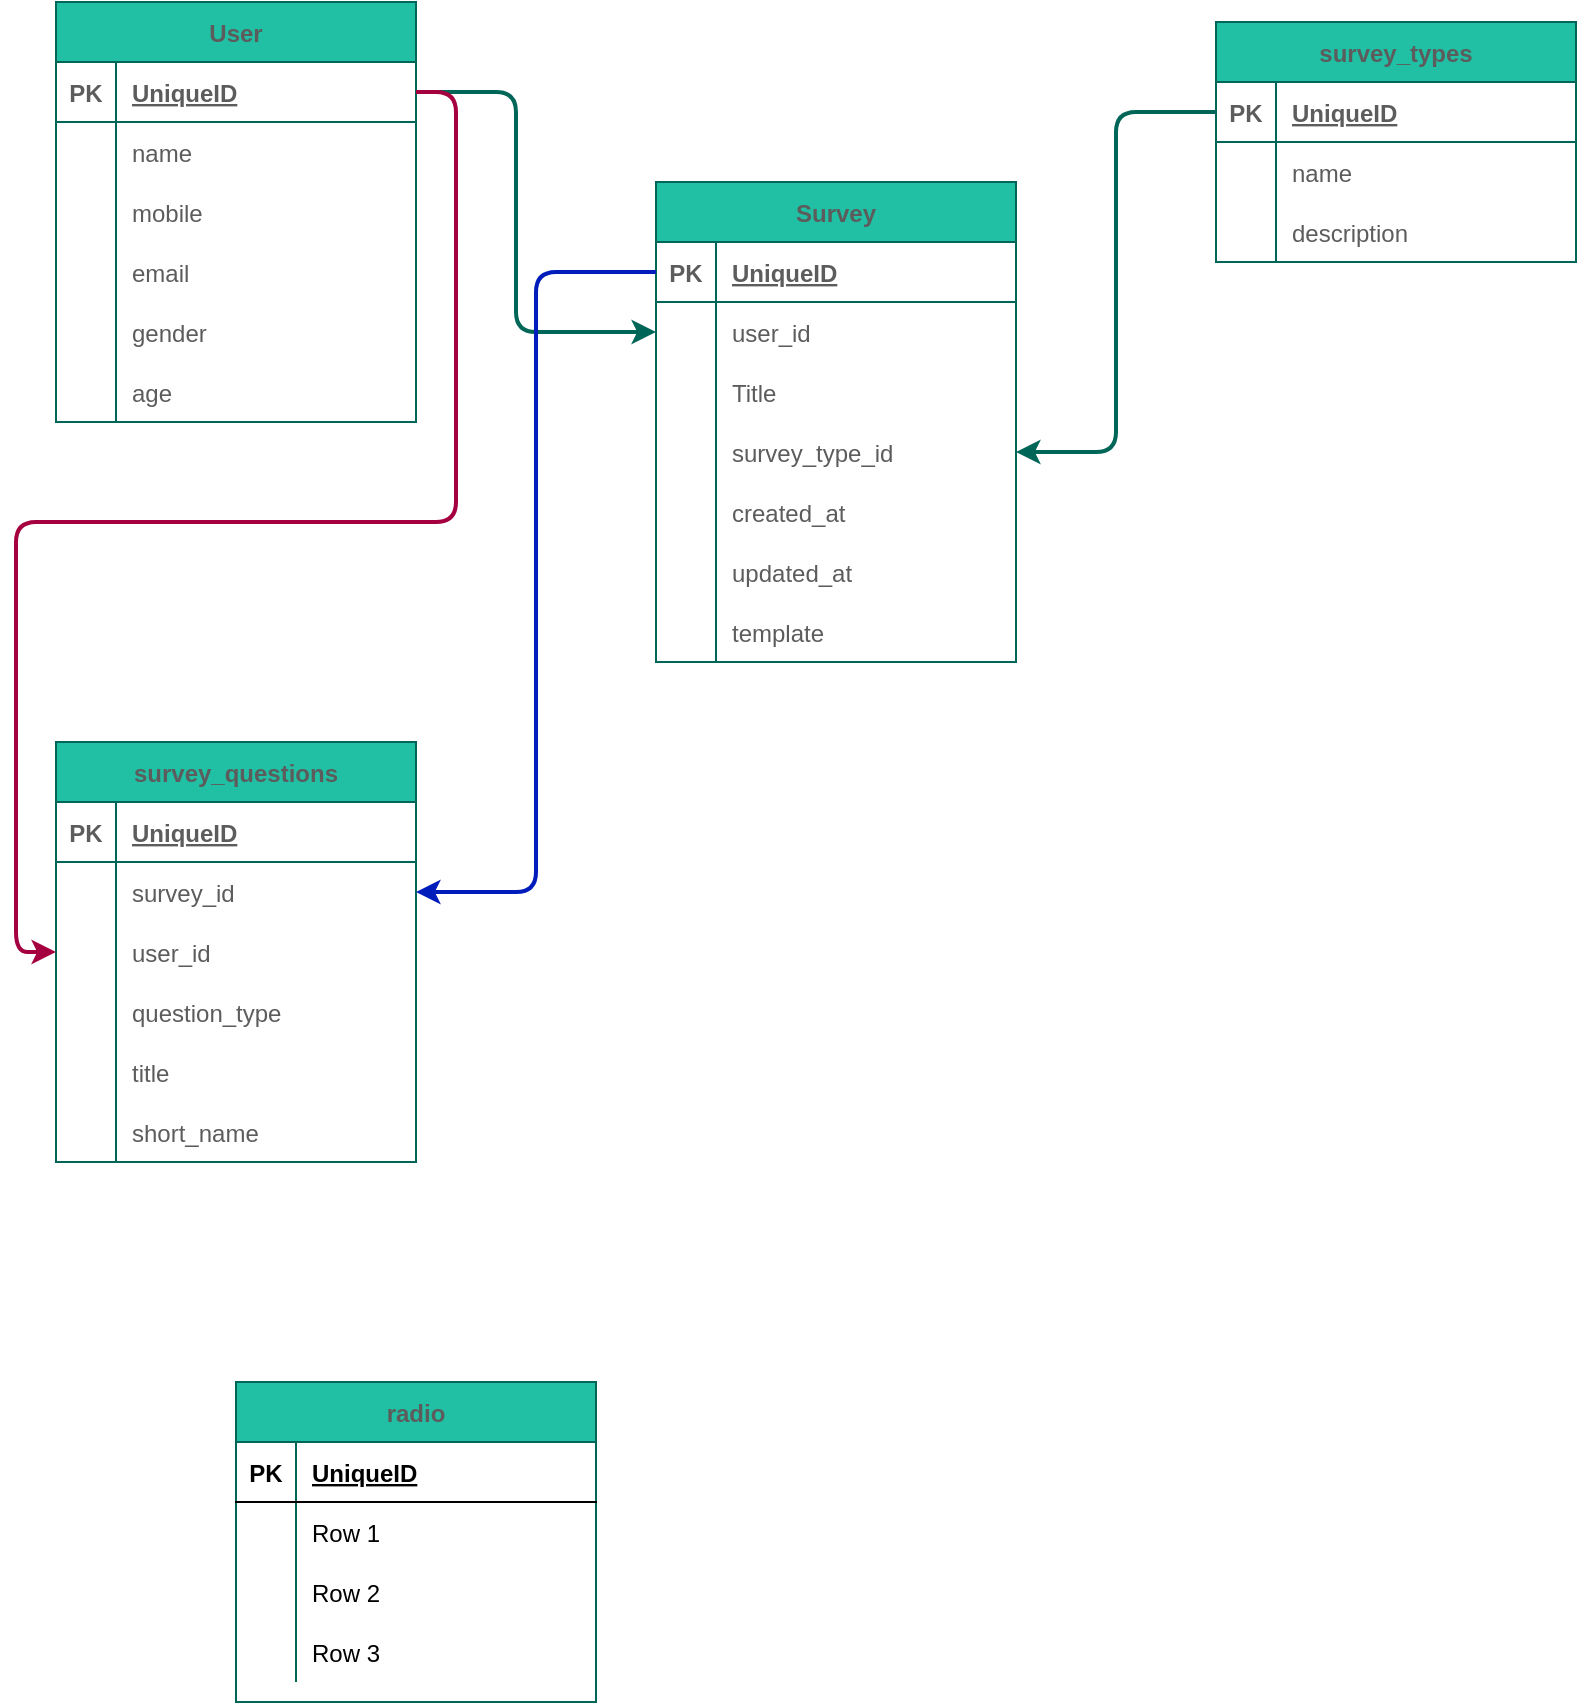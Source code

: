 <mxfile version="14.6.9" type="github">
  <diagram id="R2lEEEUBdFMjLlhIrx00" name="Page-1">
    <mxGraphModel dx="1422" dy="780" grid="1" gridSize="10" guides="1" tooltips="1" connect="1" arrows="1" fold="1" page="1" pageScale="1" pageWidth="850" pageHeight="1100" math="0" shadow="0" extFonts="Permanent Marker^https://fonts.googleapis.com/css?family=Permanent+Marker">
      <root>
        <mxCell id="0" />
        <mxCell id="1" parent="0" />
        <mxCell id="HPaEPrHGVp7n7yQ_XCSC-5" value="User" style="shape=table;startSize=30;container=1;collapsible=1;childLayout=tableLayout;fixedRows=1;rowLines=0;fontStyle=1;align=center;resizeLast=1;fillColor=#21C0A5;strokeColor=#006658;fontColor=#5C5C5C;" vertex="1" parent="1">
          <mxGeometry x="30" y="30" width="180" height="210" as="geometry" />
        </mxCell>
        <mxCell id="HPaEPrHGVp7n7yQ_XCSC-6" value="" style="shape=partialRectangle;collapsible=0;dropTarget=0;pointerEvents=0;fillColor=none;top=0;left=0;bottom=1;right=0;points=[[0,0.5],[1,0.5]];portConstraint=eastwest;strokeColor=#006658;fontColor=#5C5C5C;" vertex="1" parent="HPaEPrHGVp7n7yQ_XCSC-5">
          <mxGeometry y="30" width="180" height="30" as="geometry" />
        </mxCell>
        <mxCell id="HPaEPrHGVp7n7yQ_XCSC-7" value="PK" style="shape=partialRectangle;connectable=0;fillColor=none;top=0;left=0;bottom=0;right=0;fontStyle=1;overflow=hidden;strokeColor=#006658;fontColor=#5C5C5C;" vertex="1" parent="HPaEPrHGVp7n7yQ_XCSC-6">
          <mxGeometry width="30" height="30" as="geometry" />
        </mxCell>
        <mxCell id="HPaEPrHGVp7n7yQ_XCSC-8" value="UniqueID" style="shape=partialRectangle;connectable=0;fillColor=none;top=0;left=0;bottom=0;right=0;align=left;spacingLeft=6;fontStyle=5;overflow=hidden;strokeColor=#006658;fontColor=#5C5C5C;" vertex="1" parent="HPaEPrHGVp7n7yQ_XCSC-6">
          <mxGeometry x="30" width="150" height="30" as="geometry" />
        </mxCell>
        <mxCell id="HPaEPrHGVp7n7yQ_XCSC-9" value="" style="shape=partialRectangle;collapsible=0;dropTarget=0;pointerEvents=0;fillColor=none;top=0;left=0;bottom=0;right=0;points=[[0,0.5],[1,0.5]];portConstraint=eastwest;strokeColor=#006658;fontColor=#5C5C5C;" vertex="1" parent="HPaEPrHGVp7n7yQ_XCSC-5">
          <mxGeometry y="60" width="180" height="30" as="geometry" />
        </mxCell>
        <mxCell id="HPaEPrHGVp7n7yQ_XCSC-10" value="" style="shape=partialRectangle;connectable=0;fillColor=none;top=0;left=0;bottom=0;right=0;editable=1;overflow=hidden;strokeColor=#006658;fontColor=#5C5C5C;" vertex="1" parent="HPaEPrHGVp7n7yQ_XCSC-9">
          <mxGeometry width="30" height="30" as="geometry" />
        </mxCell>
        <mxCell id="HPaEPrHGVp7n7yQ_XCSC-11" value="name" style="shape=partialRectangle;connectable=0;fillColor=none;top=0;left=0;bottom=0;right=0;align=left;spacingLeft=6;overflow=hidden;strokeColor=#006658;fontColor=#5C5C5C;" vertex="1" parent="HPaEPrHGVp7n7yQ_XCSC-9">
          <mxGeometry x="30" width="150" height="30" as="geometry" />
        </mxCell>
        <mxCell id="HPaEPrHGVp7n7yQ_XCSC-12" value="" style="shape=partialRectangle;collapsible=0;dropTarget=0;pointerEvents=0;fillColor=none;top=0;left=0;bottom=0;right=0;points=[[0,0.5],[1,0.5]];portConstraint=eastwest;strokeColor=#006658;fontColor=#5C5C5C;" vertex="1" parent="HPaEPrHGVp7n7yQ_XCSC-5">
          <mxGeometry y="90" width="180" height="30" as="geometry" />
        </mxCell>
        <mxCell id="HPaEPrHGVp7n7yQ_XCSC-13" value="" style="shape=partialRectangle;connectable=0;fillColor=none;top=0;left=0;bottom=0;right=0;editable=1;overflow=hidden;strokeColor=#006658;fontColor=#5C5C5C;" vertex="1" parent="HPaEPrHGVp7n7yQ_XCSC-12">
          <mxGeometry width="30" height="30" as="geometry" />
        </mxCell>
        <mxCell id="HPaEPrHGVp7n7yQ_XCSC-14" value="mobile" style="shape=partialRectangle;connectable=0;fillColor=none;top=0;left=0;bottom=0;right=0;align=left;spacingLeft=6;overflow=hidden;strokeColor=#006658;fontColor=#5C5C5C;" vertex="1" parent="HPaEPrHGVp7n7yQ_XCSC-12">
          <mxGeometry x="30" width="150" height="30" as="geometry" />
        </mxCell>
        <mxCell id="HPaEPrHGVp7n7yQ_XCSC-15" value="" style="shape=partialRectangle;collapsible=0;dropTarget=0;pointerEvents=0;fillColor=none;top=0;left=0;bottom=0;right=0;points=[[0,0.5],[1,0.5]];portConstraint=eastwest;strokeColor=#006658;fontColor=#5C5C5C;" vertex="1" parent="HPaEPrHGVp7n7yQ_XCSC-5">
          <mxGeometry y="120" width="180" height="30" as="geometry" />
        </mxCell>
        <mxCell id="HPaEPrHGVp7n7yQ_XCSC-16" value="" style="shape=partialRectangle;connectable=0;fillColor=none;top=0;left=0;bottom=0;right=0;editable=1;overflow=hidden;strokeColor=#006658;fontColor=#5C5C5C;" vertex="1" parent="HPaEPrHGVp7n7yQ_XCSC-15">
          <mxGeometry width="30" height="30" as="geometry" />
        </mxCell>
        <mxCell id="HPaEPrHGVp7n7yQ_XCSC-17" value="email" style="shape=partialRectangle;connectable=0;fillColor=none;top=0;left=0;bottom=0;right=0;align=left;spacingLeft=6;overflow=hidden;strokeColor=#006658;fontColor=#5C5C5C;" vertex="1" parent="HPaEPrHGVp7n7yQ_XCSC-15">
          <mxGeometry x="30" width="150" height="30" as="geometry" />
        </mxCell>
        <mxCell id="HPaEPrHGVp7n7yQ_XCSC-31" value="" style="shape=partialRectangle;collapsible=0;dropTarget=0;pointerEvents=0;fillColor=none;top=0;left=0;bottom=0;right=0;points=[[0,0.5],[1,0.5]];portConstraint=eastwest;strokeColor=#006658;fontColor=#5C5C5C;" vertex="1" parent="HPaEPrHGVp7n7yQ_XCSC-5">
          <mxGeometry y="150" width="180" height="30" as="geometry" />
        </mxCell>
        <mxCell id="HPaEPrHGVp7n7yQ_XCSC-32" value="" style="shape=partialRectangle;connectable=0;fillColor=none;top=0;left=0;bottom=0;right=0;editable=1;overflow=hidden;strokeColor=#006658;fontColor=#5C5C5C;" vertex="1" parent="HPaEPrHGVp7n7yQ_XCSC-31">
          <mxGeometry width="30" height="30" as="geometry" />
        </mxCell>
        <mxCell id="HPaEPrHGVp7n7yQ_XCSC-33" value="gender" style="shape=partialRectangle;connectable=0;fillColor=none;top=0;left=0;bottom=0;right=0;align=left;spacingLeft=6;overflow=hidden;strokeColor=#006658;fontColor=#5C5C5C;" vertex="1" parent="HPaEPrHGVp7n7yQ_XCSC-31">
          <mxGeometry x="30" width="150" height="30" as="geometry" />
        </mxCell>
        <mxCell id="HPaEPrHGVp7n7yQ_XCSC-34" value="" style="shape=partialRectangle;collapsible=0;dropTarget=0;pointerEvents=0;fillColor=none;top=0;left=0;bottom=0;right=0;points=[[0,0.5],[1,0.5]];portConstraint=eastwest;strokeColor=#006658;fontColor=#5C5C5C;" vertex="1" parent="HPaEPrHGVp7n7yQ_XCSC-5">
          <mxGeometry y="180" width="180" height="30" as="geometry" />
        </mxCell>
        <mxCell id="HPaEPrHGVp7n7yQ_XCSC-35" value="" style="shape=partialRectangle;connectable=0;fillColor=none;top=0;left=0;bottom=0;right=0;editable=1;overflow=hidden;strokeColor=#006658;fontColor=#5C5C5C;" vertex="1" parent="HPaEPrHGVp7n7yQ_XCSC-34">
          <mxGeometry width="30" height="30" as="geometry" />
        </mxCell>
        <mxCell id="HPaEPrHGVp7n7yQ_XCSC-36" value="age" style="shape=partialRectangle;connectable=0;fillColor=none;top=0;left=0;bottom=0;right=0;align=left;spacingLeft=6;overflow=hidden;strokeColor=#006658;fontColor=#5C5C5C;" vertex="1" parent="HPaEPrHGVp7n7yQ_XCSC-34">
          <mxGeometry x="30" width="150" height="30" as="geometry" />
        </mxCell>
        <mxCell id="HPaEPrHGVp7n7yQ_XCSC-40" value="Survey" style="shape=table;startSize=30;container=1;collapsible=1;childLayout=tableLayout;fixedRows=1;rowLines=0;fontStyle=1;align=center;resizeLast=1;fillColor=#21C0A5;strokeColor=#006658;fontColor=#5C5C5C;" vertex="1" parent="1">
          <mxGeometry x="330" y="120" width="180" height="240" as="geometry" />
        </mxCell>
        <mxCell id="HPaEPrHGVp7n7yQ_XCSC-41" value="" style="shape=partialRectangle;collapsible=0;dropTarget=0;pointerEvents=0;fillColor=none;top=0;left=0;bottom=1;right=0;points=[[0,0.5],[1,0.5]];portConstraint=eastwest;strokeColor=#006658;fontColor=#5C5C5C;" vertex="1" parent="HPaEPrHGVp7n7yQ_XCSC-40">
          <mxGeometry y="30" width="180" height="30" as="geometry" />
        </mxCell>
        <mxCell id="HPaEPrHGVp7n7yQ_XCSC-42" value="PK" style="shape=partialRectangle;connectable=0;fillColor=none;top=0;left=0;bottom=0;right=0;fontStyle=1;overflow=hidden;strokeColor=#006658;fontColor=#5C5C5C;" vertex="1" parent="HPaEPrHGVp7n7yQ_XCSC-41">
          <mxGeometry width="30" height="30" as="geometry" />
        </mxCell>
        <mxCell id="HPaEPrHGVp7n7yQ_XCSC-43" value="UniqueID" style="shape=partialRectangle;connectable=0;fillColor=none;top=0;left=0;bottom=0;right=0;align=left;spacingLeft=6;fontStyle=5;overflow=hidden;strokeColor=#006658;fontColor=#5C5C5C;" vertex="1" parent="HPaEPrHGVp7n7yQ_XCSC-41">
          <mxGeometry x="30" width="150" height="30" as="geometry" />
        </mxCell>
        <mxCell id="HPaEPrHGVp7n7yQ_XCSC-44" value="" style="shape=partialRectangle;collapsible=0;dropTarget=0;pointerEvents=0;fillColor=none;top=0;left=0;bottom=0;right=0;points=[[0,0.5],[1,0.5]];portConstraint=eastwest;strokeColor=#006658;fontColor=#5C5C5C;" vertex="1" parent="HPaEPrHGVp7n7yQ_XCSC-40">
          <mxGeometry y="60" width="180" height="30" as="geometry" />
        </mxCell>
        <mxCell id="HPaEPrHGVp7n7yQ_XCSC-45" value="" style="shape=partialRectangle;connectable=0;fillColor=none;top=0;left=0;bottom=0;right=0;editable=1;overflow=hidden;strokeColor=#006658;fontColor=#5C5C5C;" vertex="1" parent="HPaEPrHGVp7n7yQ_XCSC-44">
          <mxGeometry width="30" height="30" as="geometry" />
        </mxCell>
        <mxCell id="HPaEPrHGVp7n7yQ_XCSC-46" value="user_id" style="shape=partialRectangle;connectable=0;fillColor=none;top=0;left=0;bottom=0;right=0;align=left;spacingLeft=6;overflow=hidden;strokeColor=#006658;fontColor=#5C5C5C;" vertex="1" parent="HPaEPrHGVp7n7yQ_XCSC-44">
          <mxGeometry x="30" width="150" height="30" as="geometry" />
        </mxCell>
        <mxCell id="HPaEPrHGVp7n7yQ_XCSC-47" value="" style="shape=partialRectangle;collapsible=0;dropTarget=0;pointerEvents=0;fillColor=none;top=0;left=0;bottom=0;right=0;points=[[0,0.5],[1,0.5]];portConstraint=eastwest;strokeColor=#006658;fontColor=#5C5C5C;" vertex="1" parent="HPaEPrHGVp7n7yQ_XCSC-40">
          <mxGeometry y="90" width="180" height="30" as="geometry" />
        </mxCell>
        <mxCell id="HPaEPrHGVp7n7yQ_XCSC-48" value="" style="shape=partialRectangle;connectable=0;fillColor=none;top=0;left=0;bottom=0;right=0;editable=1;overflow=hidden;strokeColor=#006658;fontColor=#5C5C5C;" vertex="1" parent="HPaEPrHGVp7n7yQ_XCSC-47">
          <mxGeometry width="30" height="30" as="geometry" />
        </mxCell>
        <mxCell id="HPaEPrHGVp7n7yQ_XCSC-49" value="Title" style="shape=partialRectangle;connectable=0;fillColor=none;top=0;left=0;bottom=0;right=0;align=left;spacingLeft=6;overflow=hidden;strokeColor=#006658;fontColor=#5C5C5C;" vertex="1" parent="HPaEPrHGVp7n7yQ_XCSC-47">
          <mxGeometry x="30" width="150" height="30" as="geometry" />
        </mxCell>
        <mxCell id="HPaEPrHGVp7n7yQ_XCSC-50" value="" style="shape=partialRectangle;collapsible=0;dropTarget=0;pointerEvents=0;fillColor=none;top=0;left=0;bottom=0;right=0;points=[[0,0.5],[1,0.5]];portConstraint=eastwest;strokeColor=#006658;fontColor=#5C5C5C;" vertex="1" parent="HPaEPrHGVp7n7yQ_XCSC-40">
          <mxGeometry y="120" width="180" height="30" as="geometry" />
        </mxCell>
        <mxCell id="HPaEPrHGVp7n7yQ_XCSC-51" value="" style="shape=partialRectangle;connectable=0;fillColor=none;top=0;left=0;bottom=0;right=0;editable=1;overflow=hidden;strokeColor=#006658;fontColor=#5C5C5C;" vertex="1" parent="HPaEPrHGVp7n7yQ_XCSC-50">
          <mxGeometry width="30" height="30" as="geometry" />
        </mxCell>
        <mxCell id="HPaEPrHGVp7n7yQ_XCSC-52" value="survey_type_id" style="shape=partialRectangle;connectable=0;fillColor=none;top=0;left=0;bottom=0;right=0;align=left;spacingLeft=6;overflow=hidden;strokeColor=#006658;fontColor=#5C5C5C;" vertex="1" parent="HPaEPrHGVp7n7yQ_XCSC-50">
          <mxGeometry x="30" width="150" height="30" as="geometry" />
        </mxCell>
        <mxCell id="HPaEPrHGVp7n7yQ_XCSC-53" value="" style="shape=partialRectangle;collapsible=0;dropTarget=0;pointerEvents=0;fillColor=none;top=0;left=0;bottom=0;right=0;points=[[0,0.5],[1,0.5]];portConstraint=eastwest;strokeColor=#006658;fontColor=#5C5C5C;" vertex="1" parent="HPaEPrHGVp7n7yQ_XCSC-40">
          <mxGeometry y="150" width="180" height="30" as="geometry" />
        </mxCell>
        <mxCell id="HPaEPrHGVp7n7yQ_XCSC-54" value="" style="shape=partialRectangle;connectable=0;fillColor=none;top=0;left=0;bottom=0;right=0;editable=1;overflow=hidden;strokeColor=#006658;fontColor=#5C5C5C;" vertex="1" parent="HPaEPrHGVp7n7yQ_XCSC-53">
          <mxGeometry width="30" height="30" as="geometry" />
        </mxCell>
        <mxCell id="HPaEPrHGVp7n7yQ_XCSC-55" value="created_at" style="shape=partialRectangle;connectable=0;fillColor=none;top=0;left=0;bottom=0;right=0;align=left;spacingLeft=6;overflow=hidden;strokeColor=#006658;fontColor=#5C5C5C;" vertex="1" parent="HPaEPrHGVp7n7yQ_XCSC-53">
          <mxGeometry x="30" width="150" height="30" as="geometry" />
        </mxCell>
        <mxCell id="HPaEPrHGVp7n7yQ_XCSC-56" value="" style="shape=partialRectangle;collapsible=0;dropTarget=0;pointerEvents=0;fillColor=none;top=0;left=0;bottom=0;right=0;points=[[0,0.5],[1,0.5]];portConstraint=eastwest;strokeColor=#006658;fontColor=#5C5C5C;" vertex="1" parent="HPaEPrHGVp7n7yQ_XCSC-40">
          <mxGeometry y="180" width="180" height="30" as="geometry" />
        </mxCell>
        <mxCell id="HPaEPrHGVp7n7yQ_XCSC-57" value="" style="shape=partialRectangle;connectable=0;fillColor=none;top=0;left=0;bottom=0;right=0;editable=1;overflow=hidden;strokeColor=#006658;fontColor=#5C5C5C;" vertex="1" parent="HPaEPrHGVp7n7yQ_XCSC-56">
          <mxGeometry width="30" height="30" as="geometry" />
        </mxCell>
        <mxCell id="HPaEPrHGVp7n7yQ_XCSC-58" value="updated_at" style="shape=partialRectangle;connectable=0;fillColor=none;top=0;left=0;bottom=0;right=0;align=left;spacingLeft=6;overflow=hidden;strokeColor=#006658;fontColor=#5C5C5C;" vertex="1" parent="HPaEPrHGVp7n7yQ_XCSC-56">
          <mxGeometry x="30" width="150" height="30" as="geometry" />
        </mxCell>
        <mxCell id="HPaEPrHGVp7n7yQ_XCSC-128" value="" style="shape=partialRectangle;collapsible=0;dropTarget=0;pointerEvents=0;fillColor=none;top=0;left=0;bottom=0;right=0;points=[[0,0.5],[1,0.5]];portConstraint=eastwest;strokeColor=#006658;fontColor=#5C5C5C;" vertex="1" parent="HPaEPrHGVp7n7yQ_XCSC-40">
          <mxGeometry y="210" width="180" height="30" as="geometry" />
        </mxCell>
        <mxCell id="HPaEPrHGVp7n7yQ_XCSC-129" value="" style="shape=partialRectangle;connectable=0;fillColor=none;top=0;left=0;bottom=0;right=0;editable=1;overflow=hidden;strokeColor=#006658;fontColor=#5C5C5C;" vertex="1" parent="HPaEPrHGVp7n7yQ_XCSC-128">
          <mxGeometry width="30" height="30" as="geometry" />
        </mxCell>
        <mxCell id="HPaEPrHGVp7n7yQ_XCSC-130" value="template" style="shape=partialRectangle;connectable=0;fillColor=none;top=0;left=0;bottom=0;right=0;align=left;spacingLeft=6;overflow=hidden;strokeColor=#006658;fontColor=#5C5C5C;" vertex="1" parent="HPaEPrHGVp7n7yQ_XCSC-128">
          <mxGeometry x="30" width="150" height="30" as="geometry" />
        </mxCell>
        <mxCell id="HPaEPrHGVp7n7yQ_XCSC-64" style="edgeStyle=orthogonalEdgeStyle;orthogonalLoop=1;jettySize=auto;html=1;exitX=1;exitY=0.5;exitDx=0;exitDy=0;entryX=0;entryY=0.5;entryDx=0;entryDy=0;jumpSize=6;strokeWidth=2;strokeColor=#006658;fontColor=#5C5C5C;" edge="1" parent="1" source="HPaEPrHGVp7n7yQ_XCSC-6" target="HPaEPrHGVp7n7yQ_XCSC-44">
          <mxGeometry relative="1" as="geometry">
            <Array as="points">
              <mxPoint x="260" y="75" />
              <mxPoint x="260" y="195" />
            </Array>
          </mxGeometry>
        </mxCell>
        <mxCell id="HPaEPrHGVp7n7yQ_XCSC-65" value="survey_types" style="shape=table;startSize=30;container=1;collapsible=1;childLayout=tableLayout;fixedRows=1;rowLines=0;fontStyle=1;align=center;resizeLast=1;fillColor=#21C0A5;strokeColor=#006658;fontColor=#5C5C5C;" vertex="1" parent="1">
          <mxGeometry x="610" y="40" width="180" height="120" as="geometry" />
        </mxCell>
        <mxCell id="HPaEPrHGVp7n7yQ_XCSC-66" value="" style="shape=partialRectangle;collapsible=0;dropTarget=0;pointerEvents=0;fillColor=none;top=0;left=0;bottom=1;right=0;points=[[0,0.5],[1,0.5]];portConstraint=eastwest;strokeColor=#006658;fontColor=#5C5C5C;" vertex="1" parent="HPaEPrHGVp7n7yQ_XCSC-65">
          <mxGeometry y="30" width="180" height="30" as="geometry" />
        </mxCell>
        <mxCell id="HPaEPrHGVp7n7yQ_XCSC-67" value="PK" style="shape=partialRectangle;connectable=0;fillColor=none;top=0;left=0;bottom=0;right=0;fontStyle=1;overflow=hidden;strokeColor=#006658;fontColor=#5C5C5C;" vertex="1" parent="HPaEPrHGVp7n7yQ_XCSC-66">
          <mxGeometry width="30" height="30" as="geometry" />
        </mxCell>
        <mxCell id="HPaEPrHGVp7n7yQ_XCSC-68" value="UniqueID" style="shape=partialRectangle;connectable=0;fillColor=none;top=0;left=0;bottom=0;right=0;align=left;spacingLeft=6;fontStyle=5;overflow=hidden;strokeColor=#006658;fontColor=#5C5C5C;" vertex="1" parent="HPaEPrHGVp7n7yQ_XCSC-66">
          <mxGeometry x="30" width="150" height="30" as="geometry" />
        </mxCell>
        <mxCell id="HPaEPrHGVp7n7yQ_XCSC-69" value="" style="shape=partialRectangle;collapsible=0;dropTarget=0;pointerEvents=0;fillColor=none;top=0;left=0;bottom=0;right=0;points=[[0,0.5],[1,0.5]];portConstraint=eastwest;strokeColor=#006658;fontColor=#5C5C5C;" vertex="1" parent="HPaEPrHGVp7n7yQ_XCSC-65">
          <mxGeometry y="60" width="180" height="30" as="geometry" />
        </mxCell>
        <mxCell id="HPaEPrHGVp7n7yQ_XCSC-70" value="" style="shape=partialRectangle;connectable=0;fillColor=none;top=0;left=0;bottom=0;right=0;editable=1;overflow=hidden;strokeColor=#006658;fontColor=#5C5C5C;" vertex="1" parent="HPaEPrHGVp7n7yQ_XCSC-69">
          <mxGeometry width="30" height="30" as="geometry" />
        </mxCell>
        <mxCell id="HPaEPrHGVp7n7yQ_XCSC-71" value="name" style="shape=partialRectangle;connectable=0;fillColor=none;top=0;left=0;bottom=0;right=0;align=left;spacingLeft=6;overflow=hidden;strokeColor=#006658;fontColor=#5C5C5C;" vertex="1" parent="HPaEPrHGVp7n7yQ_XCSC-69">
          <mxGeometry x="30" width="150" height="30" as="geometry" />
        </mxCell>
        <mxCell id="HPaEPrHGVp7n7yQ_XCSC-72" value="" style="shape=partialRectangle;collapsible=0;dropTarget=0;pointerEvents=0;fillColor=none;top=0;left=0;bottom=0;right=0;points=[[0,0.5],[1,0.5]];portConstraint=eastwest;strokeColor=#006658;fontColor=#5C5C5C;" vertex="1" parent="HPaEPrHGVp7n7yQ_XCSC-65">
          <mxGeometry y="90" width="180" height="30" as="geometry" />
        </mxCell>
        <mxCell id="HPaEPrHGVp7n7yQ_XCSC-73" value="" style="shape=partialRectangle;connectable=0;fillColor=none;top=0;left=0;bottom=0;right=0;editable=1;overflow=hidden;strokeColor=#006658;fontColor=#5C5C5C;" vertex="1" parent="HPaEPrHGVp7n7yQ_XCSC-72">
          <mxGeometry width="30" height="30" as="geometry" />
        </mxCell>
        <mxCell id="HPaEPrHGVp7n7yQ_XCSC-74" value="description" style="shape=partialRectangle;connectable=0;fillColor=none;top=0;left=0;bottom=0;right=0;align=left;spacingLeft=6;overflow=hidden;strokeColor=#006658;fontColor=#5C5C5C;" vertex="1" parent="HPaEPrHGVp7n7yQ_XCSC-72">
          <mxGeometry x="30" width="150" height="30" as="geometry" />
        </mxCell>
        <mxCell id="HPaEPrHGVp7n7yQ_XCSC-87" style="edgeStyle=orthogonalEdgeStyle;jumpSize=6;orthogonalLoop=1;jettySize=auto;html=1;exitX=0;exitY=0.5;exitDx=0;exitDy=0;entryX=1;entryY=0.5;entryDx=0;entryDy=0;strokeWidth=2;strokeColor=#006658;fontColor=#5C5C5C;" edge="1" parent="1" source="HPaEPrHGVp7n7yQ_XCSC-66" target="HPaEPrHGVp7n7yQ_XCSC-50">
          <mxGeometry relative="1" as="geometry" />
        </mxCell>
        <mxCell id="HPaEPrHGVp7n7yQ_XCSC-88" value="survey_questions" style="shape=table;startSize=30;container=1;collapsible=1;childLayout=tableLayout;fixedRows=1;rowLines=0;fontStyle=1;align=center;resizeLast=1;fillColor=#21C0A5;strokeColor=#006658;fontColor=#5C5C5C;" vertex="1" parent="1">
          <mxGeometry x="30" y="400" width="180" height="210" as="geometry" />
        </mxCell>
        <mxCell id="HPaEPrHGVp7n7yQ_XCSC-89" value="" style="shape=partialRectangle;collapsible=0;dropTarget=0;pointerEvents=0;fillColor=none;top=0;left=0;bottom=1;right=0;points=[[0,0.5],[1,0.5]];portConstraint=eastwest;strokeColor=#006658;fontColor=#5C5C5C;" vertex="1" parent="HPaEPrHGVp7n7yQ_XCSC-88">
          <mxGeometry y="30" width="180" height="30" as="geometry" />
        </mxCell>
        <mxCell id="HPaEPrHGVp7n7yQ_XCSC-90" value="PK" style="shape=partialRectangle;connectable=0;fillColor=none;top=0;left=0;bottom=0;right=0;fontStyle=1;overflow=hidden;strokeColor=#006658;fontColor=#5C5C5C;" vertex="1" parent="HPaEPrHGVp7n7yQ_XCSC-89">
          <mxGeometry width="30" height="30" as="geometry" />
        </mxCell>
        <mxCell id="HPaEPrHGVp7n7yQ_XCSC-91" value="UniqueID" style="shape=partialRectangle;connectable=0;fillColor=none;top=0;left=0;bottom=0;right=0;align=left;spacingLeft=6;fontStyle=5;overflow=hidden;strokeColor=#006658;fontColor=#5C5C5C;" vertex="1" parent="HPaEPrHGVp7n7yQ_XCSC-89">
          <mxGeometry x="30" width="150" height="30" as="geometry" />
        </mxCell>
        <mxCell id="HPaEPrHGVp7n7yQ_XCSC-92" value="" style="shape=partialRectangle;collapsible=0;dropTarget=0;pointerEvents=0;fillColor=none;top=0;left=0;bottom=0;right=0;points=[[0,0.5],[1,0.5]];portConstraint=eastwest;strokeColor=#006658;fontColor=#5C5C5C;" vertex="1" parent="HPaEPrHGVp7n7yQ_XCSC-88">
          <mxGeometry y="60" width="180" height="30" as="geometry" />
        </mxCell>
        <mxCell id="HPaEPrHGVp7n7yQ_XCSC-93" value="" style="shape=partialRectangle;connectable=0;fillColor=none;top=0;left=0;bottom=0;right=0;editable=1;overflow=hidden;strokeColor=#006658;fontColor=#5C5C5C;" vertex="1" parent="HPaEPrHGVp7n7yQ_XCSC-92">
          <mxGeometry width="30" height="30" as="geometry" />
        </mxCell>
        <mxCell id="HPaEPrHGVp7n7yQ_XCSC-94" value="survey_id" style="shape=partialRectangle;connectable=0;fillColor=none;top=0;left=0;bottom=0;right=0;align=left;spacingLeft=6;overflow=hidden;strokeColor=#006658;fontColor=#5C5C5C;" vertex="1" parent="HPaEPrHGVp7n7yQ_XCSC-92">
          <mxGeometry x="30" width="150" height="30" as="geometry" />
        </mxCell>
        <mxCell id="HPaEPrHGVp7n7yQ_XCSC-95" value="" style="shape=partialRectangle;collapsible=0;dropTarget=0;pointerEvents=0;fillColor=none;top=0;left=0;bottom=0;right=0;points=[[0,0.5],[1,0.5]];portConstraint=eastwest;strokeColor=#006658;fontColor=#5C5C5C;" vertex="1" parent="HPaEPrHGVp7n7yQ_XCSC-88">
          <mxGeometry y="90" width="180" height="30" as="geometry" />
        </mxCell>
        <mxCell id="HPaEPrHGVp7n7yQ_XCSC-96" value="" style="shape=partialRectangle;connectable=0;fillColor=none;top=0;left=0;bottom=0;right=0;editable=1;overflow=hidden;strokeColor=#006658;fontColor=#5C5C5C;" vertex="1" parent="HPaEPrHGVp7n7yQ_XCSC-95">
          <mxGeometry width="30" height="30" as="geometry" />
        </mxCell>
        <mxCell id="HPaEPrHGVp7n7yQ_XCSC-97" value="user_id" style="shape=partialRectangle;connectable=0;fillColor=none;top=0;left=0;bottom=0;right=0;align=left;spacingLeft=6;overflow=hidden;strokeColor=#006658;fontColor=#5C5C5C;" vertex="1" parent="HPaEPrHGVp7n7yQ_XCSC-95">
          <mxGeometry x="30" width="150" height="30" as="geometry" />
        </mxCell>
        <mxCell id="HPaEPrHGVp7n7yQ_XCSC-98" value="" style="shape=partialRectangle;collapsible=0;dropTarget=0;pointerEvents=0;fillColor=none;top=0;left=0;bottom=0;right=0;points=[[0,0.5],[1,0.5]];portConstraint=eastwest;strokeColor=#006658;fontColor=#5C5C5C;" vertex="1" parent="HPaEPrHGVp7n7yQ_XCSC-88">
          <mxGeometry y="120" width="180" height="30" as="geometry" />
        </mxCell>
        <mxCell id="HPaEPrHGVp7n7yQ_XCSC-99" value="" style="shape=partialRectangle;connectable=0;fillColor=none;top=0;left=0;bottom=0;right=0;editable=1;overflow=hidden;strokeColor=#006658;fontColor=#5C5C5C;" vertex="1" parent="HPaEPrHGVp7n7yQ_XCSC-98">
          <mxGeometry width="30" height="30" as="geometry" />
        </mxCell>
        <mxCell id="HPaEPrHGVp7n7yQ_XCSC-100" value="question_type" style="shape=partialRectangle;connectable=0;fillColor=none;top=0;left=0;bottom=0;right=0;align=left;spacingLeft=6;overflow=hidden;strokeColor=#006658;fontColor=#5C5C5C;" vertex="1" parent="HPaEPrHGVp7n7yQ_XCSC-98">
          <mxGeometry x="30" width="150" height="30" as="geometry" />
        </mxCell>
        <mxCell id="HPaEPrHGVp7n7yQ_XCSC-107" value="" style="shape=partialRectangle;collapsible=0;dropTarget=0;pointerEvents=0;fillColor=none;top=0;left=0;bottom=0;right=0;points=[[0,0.5],[1,0.5]];portConstraint=eastwest;strokeColor=#006658;fontColor=#5C5C5C;" vertex="1" parent="HPaEPrHGVp7n7yQ_XCSC-88">
          <mxGeometry y="150" width="180" height="30" as="geometry" />
        </mxCell>
        <mxCell id="HPaEPrHGVp7n7yQ_XCSC-108" value="&#xa;&#xa;" style="shape=partialRectangle;connectable=0;fillColor=none;top=0;left=0;bottom=0;right=0;editable=1;overflow=hidden;strokeColor=#006658;fontColor=#5C5C5C;" vertex="1" parent="HPaEPrHGVp7n7yQ_XCSC-107">
          <mxGeometry width="30" height="30" as="geometry" />
        </mxCell>
        <mxCell id="HPaEPrHGVp7n7yQ_XCSC-109" value="title" style="shape=partialRectangle;connectable=0;fillColor=none;top=0;left=0;bottom=0;right=0;align=left;spacingLeft=6;overflow=hidden;strokeColor=#006658;fontColor=#5C5C5C;" vertex="1" parent="HPaEPrHGVp7n7yQ_XCSC-107">
          <mxGeometry x="30" width="150" height="30" as="geometry" />
        </mxCell>
        <mxCell id="HPaEPrHGVp7n7yQ_XCSC-101" value="" style="shape=partialRectangle;collapsible=0;dropTarget=0;pointerEvents=0;fillColor=none;top=0;left=0;bottom=0;right=0;points=[[0,0.5],[1,0.5]];portConstraint=eastwest;strokeColor=#006658;fontColor=#5C5C5C;" vertex="1" parent="HPaEPrHGVp7n7yQ_XCSC-88">
          <mxGeometry y="180" width="180" height="30" as="geometry" />
        </mxCell>
        <mxCell id="HPaEPrHGVp7n7yQ_XCSC-102" value="" style="shape=partialRectangle;connectable=0;fillColor=none;top=0;left=0;bottom=0;right=0;editable=1;overflow=hidden;strokeColor=#006658;fontColor=#5C5C5C;" vertex="1" parent="HPaEPrHGVp7n7yQ_XCSC-101">
          <mxGeometry width="30" height="30" as="geometry" />
        </mxCell>
        <mxCell id="HPaEPrHGVp7n7yQ_XCSC-103" value="short_name" style="shape=partialRectangle;connectable=0;fillColor=none;top=0;left=0;bottom=0;right=0;align=left;spacingLeft=6;overflow=hidden;strokeColor=#006658;fontColor=#5C5C5C;" vertex="1" parent="HPaEPrHGVp7n7yQ_XCSC-101">
          <mxGeometry x="30" width="150" height="30" as="geometry" />
        </mxCell>
        <mxCell id="HPaEPrHGVp7n7yQ_XCSC-110" style="edgeStyle=orthogonalEdgeStyle;curved=0;rounded=1;sketch=0;orthogonalLoop=1;jettySize=auto;html=1;exitX=1;exitY=0.5;exitDx=0;exitDy=0;entryX=0;entryY=0.5;entryDx=0;entryDy=0;fontColor=#5C5C5C;strokeColor=#A50040;fillColor=#d80073;strokeWidth=2;" edge="1" parent="1" source="HPaEPrHGVp7n7yQ_XCSC-6" target="HPaEPrHGVp7n7yQ_XCSC-95">
          <mxGeometry relative="1" as="geometry" />
        </mxCell>
        <mxCell id="HPaEPrHGVp7n7yQ_XCSC-111" style="edgeStyle=orthogonalEdgeStyle;curved=0;rounded=1;sketch=0;orthogonalLoop=1;jettySize=auto;html=1;exitX=0;exitY=0.5;exitDx=0;exitDy=0;entryX=1;entryY=0.5;entryDx=0;entryDy=0;fontColor=#5C5C5C;strokeColor=#001DBC;fillColor=#0050ef;strokeWidth=2;" edge="1" parent="1" source="HPaEPrHGVp7n7yQ_XCSC-41" target="HPaEPrHGVp7n7yQ_XCSC-92">
          <mxGeometry relative="1" as="geometry" />
        </mxCell>
        <mxCell id="HPaEPrHGVp7n7yQ_XCSC-112" value="radio" style="shape=table;startSize=30;container=1;collapsible=1;childLayout=tableLayout;fixedRows=1;rowLines=0;fontStyle=1;align=center;resizeLast=1;rounded=0;sketch=0;fontColor=#5C5C5C;strokeColor=#006658;fillColor=#21C0A5;" vertex="1" parent="1">
          <mxGeometry x="120" y="720" width="180" height="160" as="geometry" />
        </mxCell>
        <mxCell id="HPaEPrHGVp7n7yQ_XCSC-113" value="" style="shape=partialRectangle;collapsible=0;dropTarget=0;pointerEvents=0;fillColor=none;top=0;left=0;bottom=1;right=0;points=[[0,0.5],[1,0.5]];portConstraint=eastwest;" vertex="1" parent="HPaEPrHGVp7n7yQ_XCSC-112">
          <mxGeometry y="30" width="180" height="30" as="geometry" />
        </mxCell>
        <mxCell id="HPaEPrHGVp7n7yQ_XCSC-114" value="PK" style="shape=partialRectangle;connectable=0;fillColor=none;top=0;left=0;bottom=0;right=0;fontStyle=1;overflow=hidden;" vertex="1" parent="HPaEPrHGVp7n7yQ_XCSC-113">
          <mxGeometry width="30" height="30" as="geometry" />
        </mxCell>
        <mxCell id="HPaEPrHGVp7n7yQ_XCSC-115" value="UniqueID" style="shape=partialRectangle;connectable=0;fillColor=none;top=0;left=0;bottom=0;right=0;align=left;spacingLeft=6;fontStyle=5;overflow=hidden;" vertex="1" parent="HPaEPrHGVp7n7yQ_XCSC-113">
          <mxGeometry x="30" width="150" height="30" as="geometry" />
        </mxCell>
        <mxCell id="HPaEPrHGVp7n7yQ_XCSC-116" value="" style="shape=partialRectangle;collapsible=0;dropTarget=0;pointerEvents=0;fillColor=none;top=0;left=0;bottom=0;right=0;points=[[0,0.5],[1,0.5]];portConstraint=eastwest;" vertex="1" parent="HPaEPrHGVp7n7yQ_XCSC-112">
          <mxGeometry y="60" width="180" height="30" as="geometry" />
        </mxCell>
        <mxCell id="HPaEPrHGVp7n7yQ_XCSC-117" value="" style="shape=partialRectangle;connectable=0;fillColor=none;top=0;left=0;bottom=0;right=0;editable=1;overflow=hidden;" vertex="1" parent="HPaEPrHGVp7n7yQ_XCSC-116">
          <mxGeometry width="30" height="30" as="geometry" />
        </mxCell>
        <mxCell id="HPaEPrHGVp7n7yQ_XCSC-118" value="Row 1" style="shape=partialRectangle;connectable=0;fillColor=none;top=0;left=0;bottom=0;right=0;align=left;spacingLeft=6;overflow=hidden;" vertex="1" parent="HPaEPrHGVp7n7yQ_XCSC-116">
          <mxGeometry x="30" width="150" height="30" as="geometry" />
        </mxCell>
        <mxCell id="HPaEPrHGVp7n7yQ_XCSC-119" value="" style="shape=partialRectangle;collapsible=0;dropTarget=0;pointerEvents=0;fillColor=none;top=0;left=0;bottom=0;right=0;points=[[0,0.5],[1,0.5]];portConstraint=eastwest;" vertex="1" parent="HPaEPrHGVp7n7yQ_XCSC-112">
          <mxGeometry y="90" width="180" height="30" as="geometry" />
        </mxCell>
        <mxCell id="HPaEPrHGVp7n7yQ_XCSC-120" value="" style="shape=partialRectangle;connectable=0;fillColor=none;top=0;left=0;bottom=0;right=0;editable=1;overflow=hidden;" vertex="1" parent="HPaEPrHGVp7n7yQ_XCSC-119">
          <mxGeometry width="30" height="30" as="geometry" />
        </mxCell>
        <mxCell id="HPaEPrHGVp7n7yQ_XCSC-121" value="Row 2" style="shape=partialRectangle;connectable=0;fillColor=none;top=0;left=0;bottom=0;right=0;align=left;spacingLeft=6;overflow=hidden;" vertex="1" parent="HPaEPrHGVp7n7yQ_XCSC-119">
          <mxGeometry x="30" width="150" height="30" as="geometry" />
        </mxCell>
        <mxCell id="HPaEPrHGVp7n7yQ_XCSC-122" value="" style="shape=partialRectangle;collapsible=0;dropTarget=0;pointerEvents=0;fillColor=none;top=0;left=0;bottom=0;right=0;points=[[0,0.5],[1,0.5]];portConstraint=eastwest;" vertex="1" parent="HPaEPrHGVp7n7yQ_XCSC-112">
          <mxGeometry y="120" width="180" height="30" as="geometry" />
        </mxCell>
        <mxCell id="HPaEPrHGVp7n7yQ_XCSC-123" value="" style="shape=partialRectangle;connectable=0;fillColor=none;top=0;left=0;bottom=0;right=0;editable=1;overflow=hidden;" vertex="1" parent="HPaEPrHGVp7n7yQ_XCSC-122">
          <mxGeometry width="30" height="30" as="geometry" />
        </mxCell>
        <mxCell id="HPaEPrHGVp7n7yQ_XCSC-124" value="Row 3" style="shape=partialRectangle;connectable=0;fillColor=none;top=0;left=0;bottom=0;right=0;align=left;spacingLeft=6;overflow=hidden;" vertex="1" parent="HPaEPrHGVp7n7yQ_XCSC-122">
          <mxGeometry x="30" width="150" height="30" as="geometry" />
        </mxCell>
      </root>
    </mxGraphModel>
  </diagram>
</mxfile>
